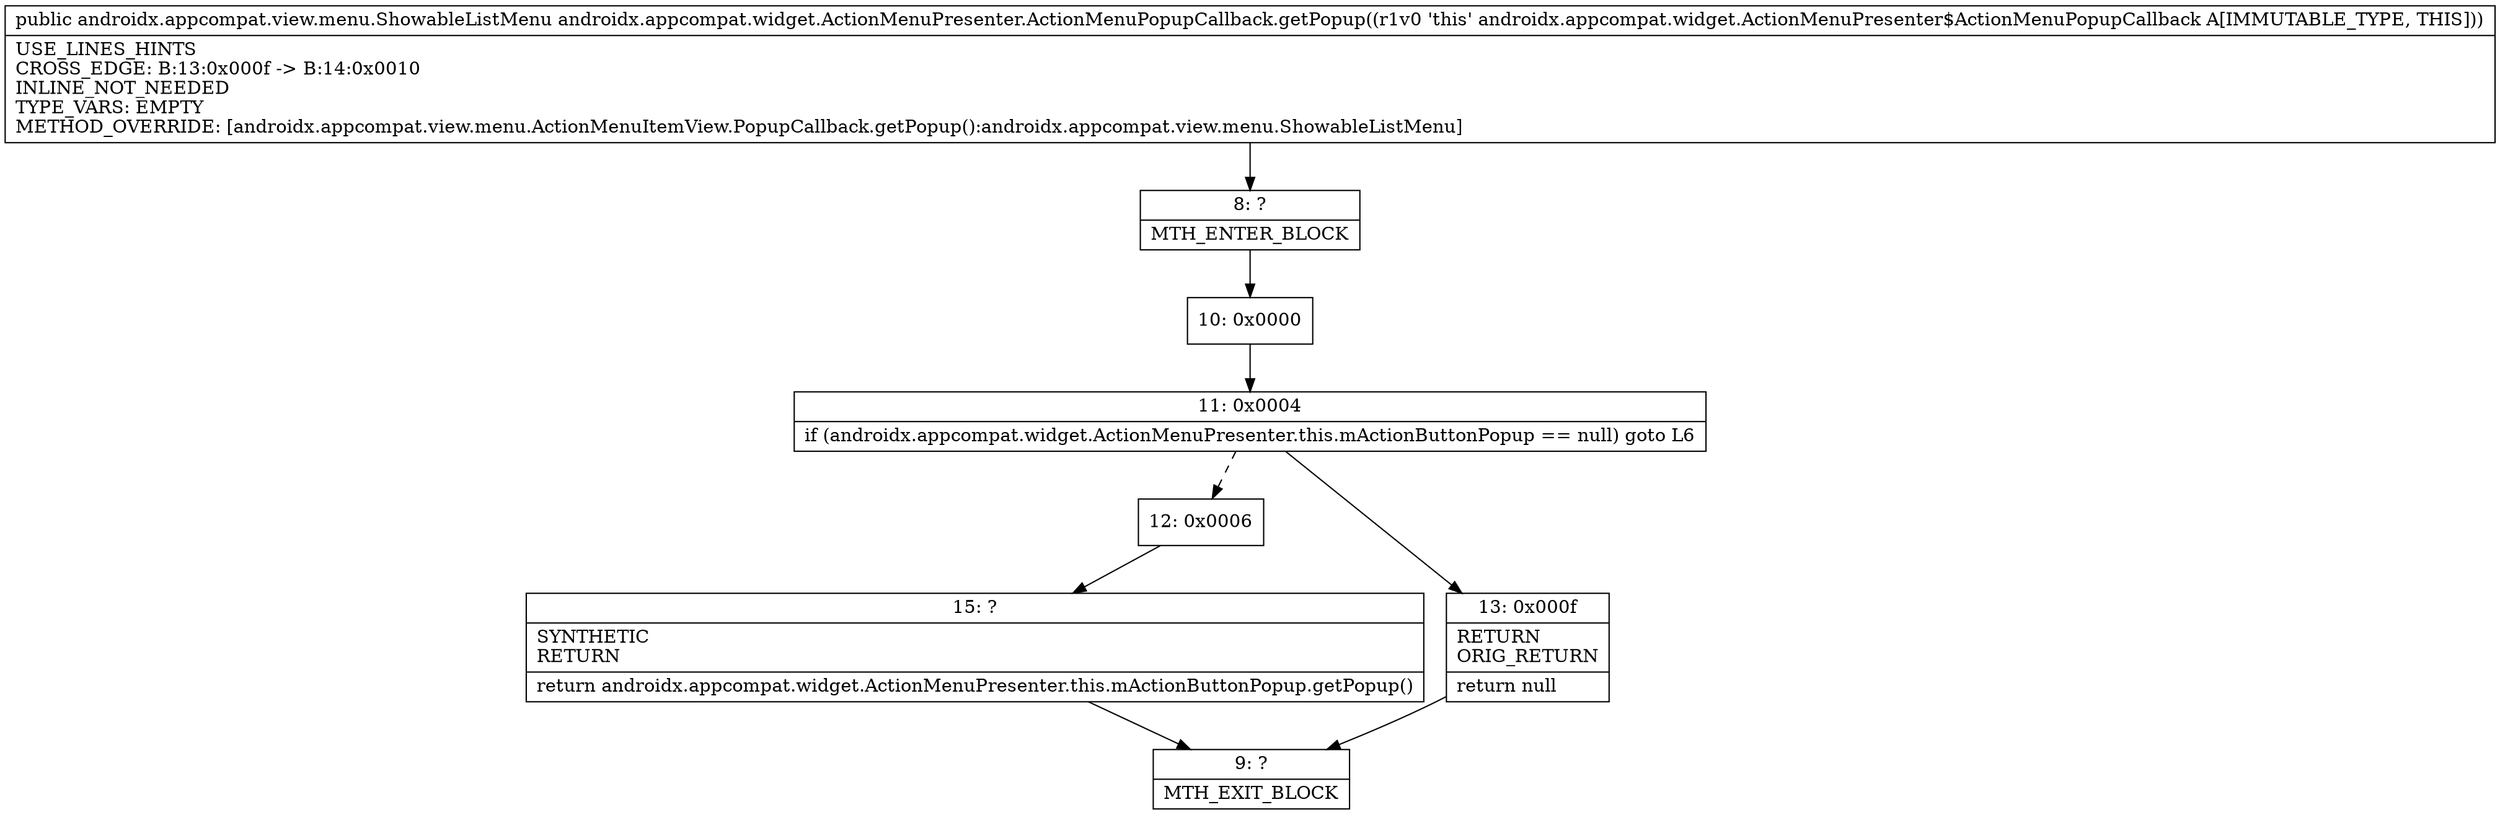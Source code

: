 digraph "CFG forandroidx.appcompat.widget.ActionMenuPresenter.ActionMenuPopupCallback.getPopup()Landroidx\/appcompat\/view\/menu\/ShowableListMenu;" {
Node_8 [shape=record,label="{8\:\ ?|MTH_ENTER_BLOCK\l}"];
Node_10 [shape=record,label="{10\:\ 0x0000}"];
Node_11 [shape=record,label="{11\:\ 0x0004|if (androidx.appcompat.widget.ActionMenuPresenter.this.mActionButtonPopup == null) goto L6\l}"];
Node_12 [shape=record,label="{12\:\ 0x0006}"];
Node_15 [shape=record,label="{15\:\ ?|SYNTHETIC\lRETURN\l|return androidx.appcompat.widget.ActionMenuPresenter.this.mActionButtonPopup.getPopup()\l}"];
Node_9 [shape=record,label="{9\:\ ?|MTH_EXIT_BLOCK\l}"];
Node_13 [shape=record,label="{13\:\ 0x000f|RETURN\lORIG_RETURN\l|return null\l}"];
MethodNode[shape=record,label="{public androidx.appcompat.view.menu.ShowableListMenu androidx.appcompat.widget.ActionMenuPresenter.ActionMenuPopupCallback.getPopup((r1v0 'this' androidx.appcompat.widget.ActionMenuPresenter$ActionMenuPopupCallback A[IMMUTABLE_TYPE, THIS]))  | USE_LINES_HINTS\lCROSS_EDGE: B:13:0x000f \-\> B:14:0x0010\lINLINE_NOT_NEEDED\lTYPE_VARS: EMPTY\lMETHOD_OVERRIDE: [androidx.appcompat.view.menu.ActionMenuItemView.PopupCallback.getPopup():androidx.appcompat.view.menu.ShowableListMenu]\l}"];
MethodNode -> Node_8;Node_8 -> Node_10;
Node_10 -> Node_11;
Node_11 -> Node_12[style=dashed];
Node_11 -> Node_13;
Node_12 -> Node_15;
Node_15 -> Node_9;
Node_13 -> Node_9;
}

